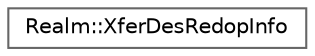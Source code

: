 digraph "Graphical Class Hierarchy"
{
 // LATEX_PDF_SIZE
  bgcolor="transparent";
  edge [fontname=Helvetica,fontsize=10,labelfontname=Helvetica,labelfontsize=10];
  node [fontname=Helvetica,fontsize=10,shape=box,height=0.2,width=0.4];
  rankdir="LR";
  Node0 [id="Node000000",label="Realm::XferDesRedopInfo",height=0.2,width=0.4,color="grey40", fillcolor="white", style="filled",URL="$structRealm_1_1XferDesRedopInfo.html",tooltip=" "];
}
